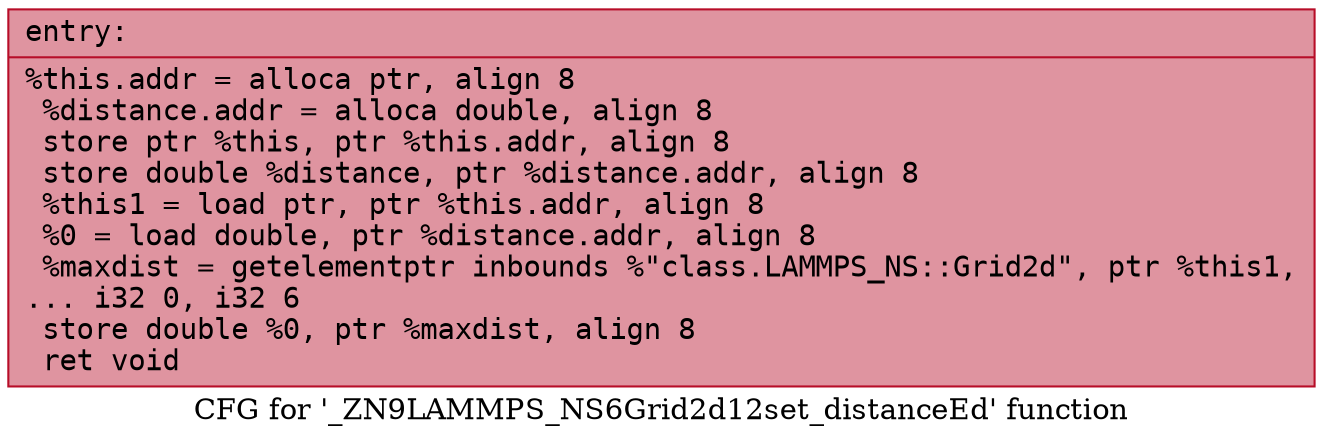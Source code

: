 digraph "CFG for '_ZN9LAMMPS_NS6Grid2d12set_distanceEd' function" {
	label="CFG for '_ZN9LAMMPS_NS6Grid2d12set_distanceEd' function";

	Node0x560f90da80b0 [shape=record,color="#b70d28ff", style=filled, fillcolor="#b70d2870" fontname="Courier",label="{entry:\l|  %this.addr = alloca ptr, align 8\l  %distance.addr = alloca double, align 8\l  store ptr %this, ptr %this.addr, align 8\l  store double %distance, ptr %distance.addr, align 8\l  %this1 = load ptr, ptr %this.addr, align 8\l  %0 = load double, ptr %distance.addr, align 8\l  %maxdist = getelementptr inbounds %\"class.LAMMPS_NS::Grid2d\", ptr %this1,\l... i32 0, i32 6\l  store double %0, ptr %maxdist, align 8\l  ret void\l}"];
}
